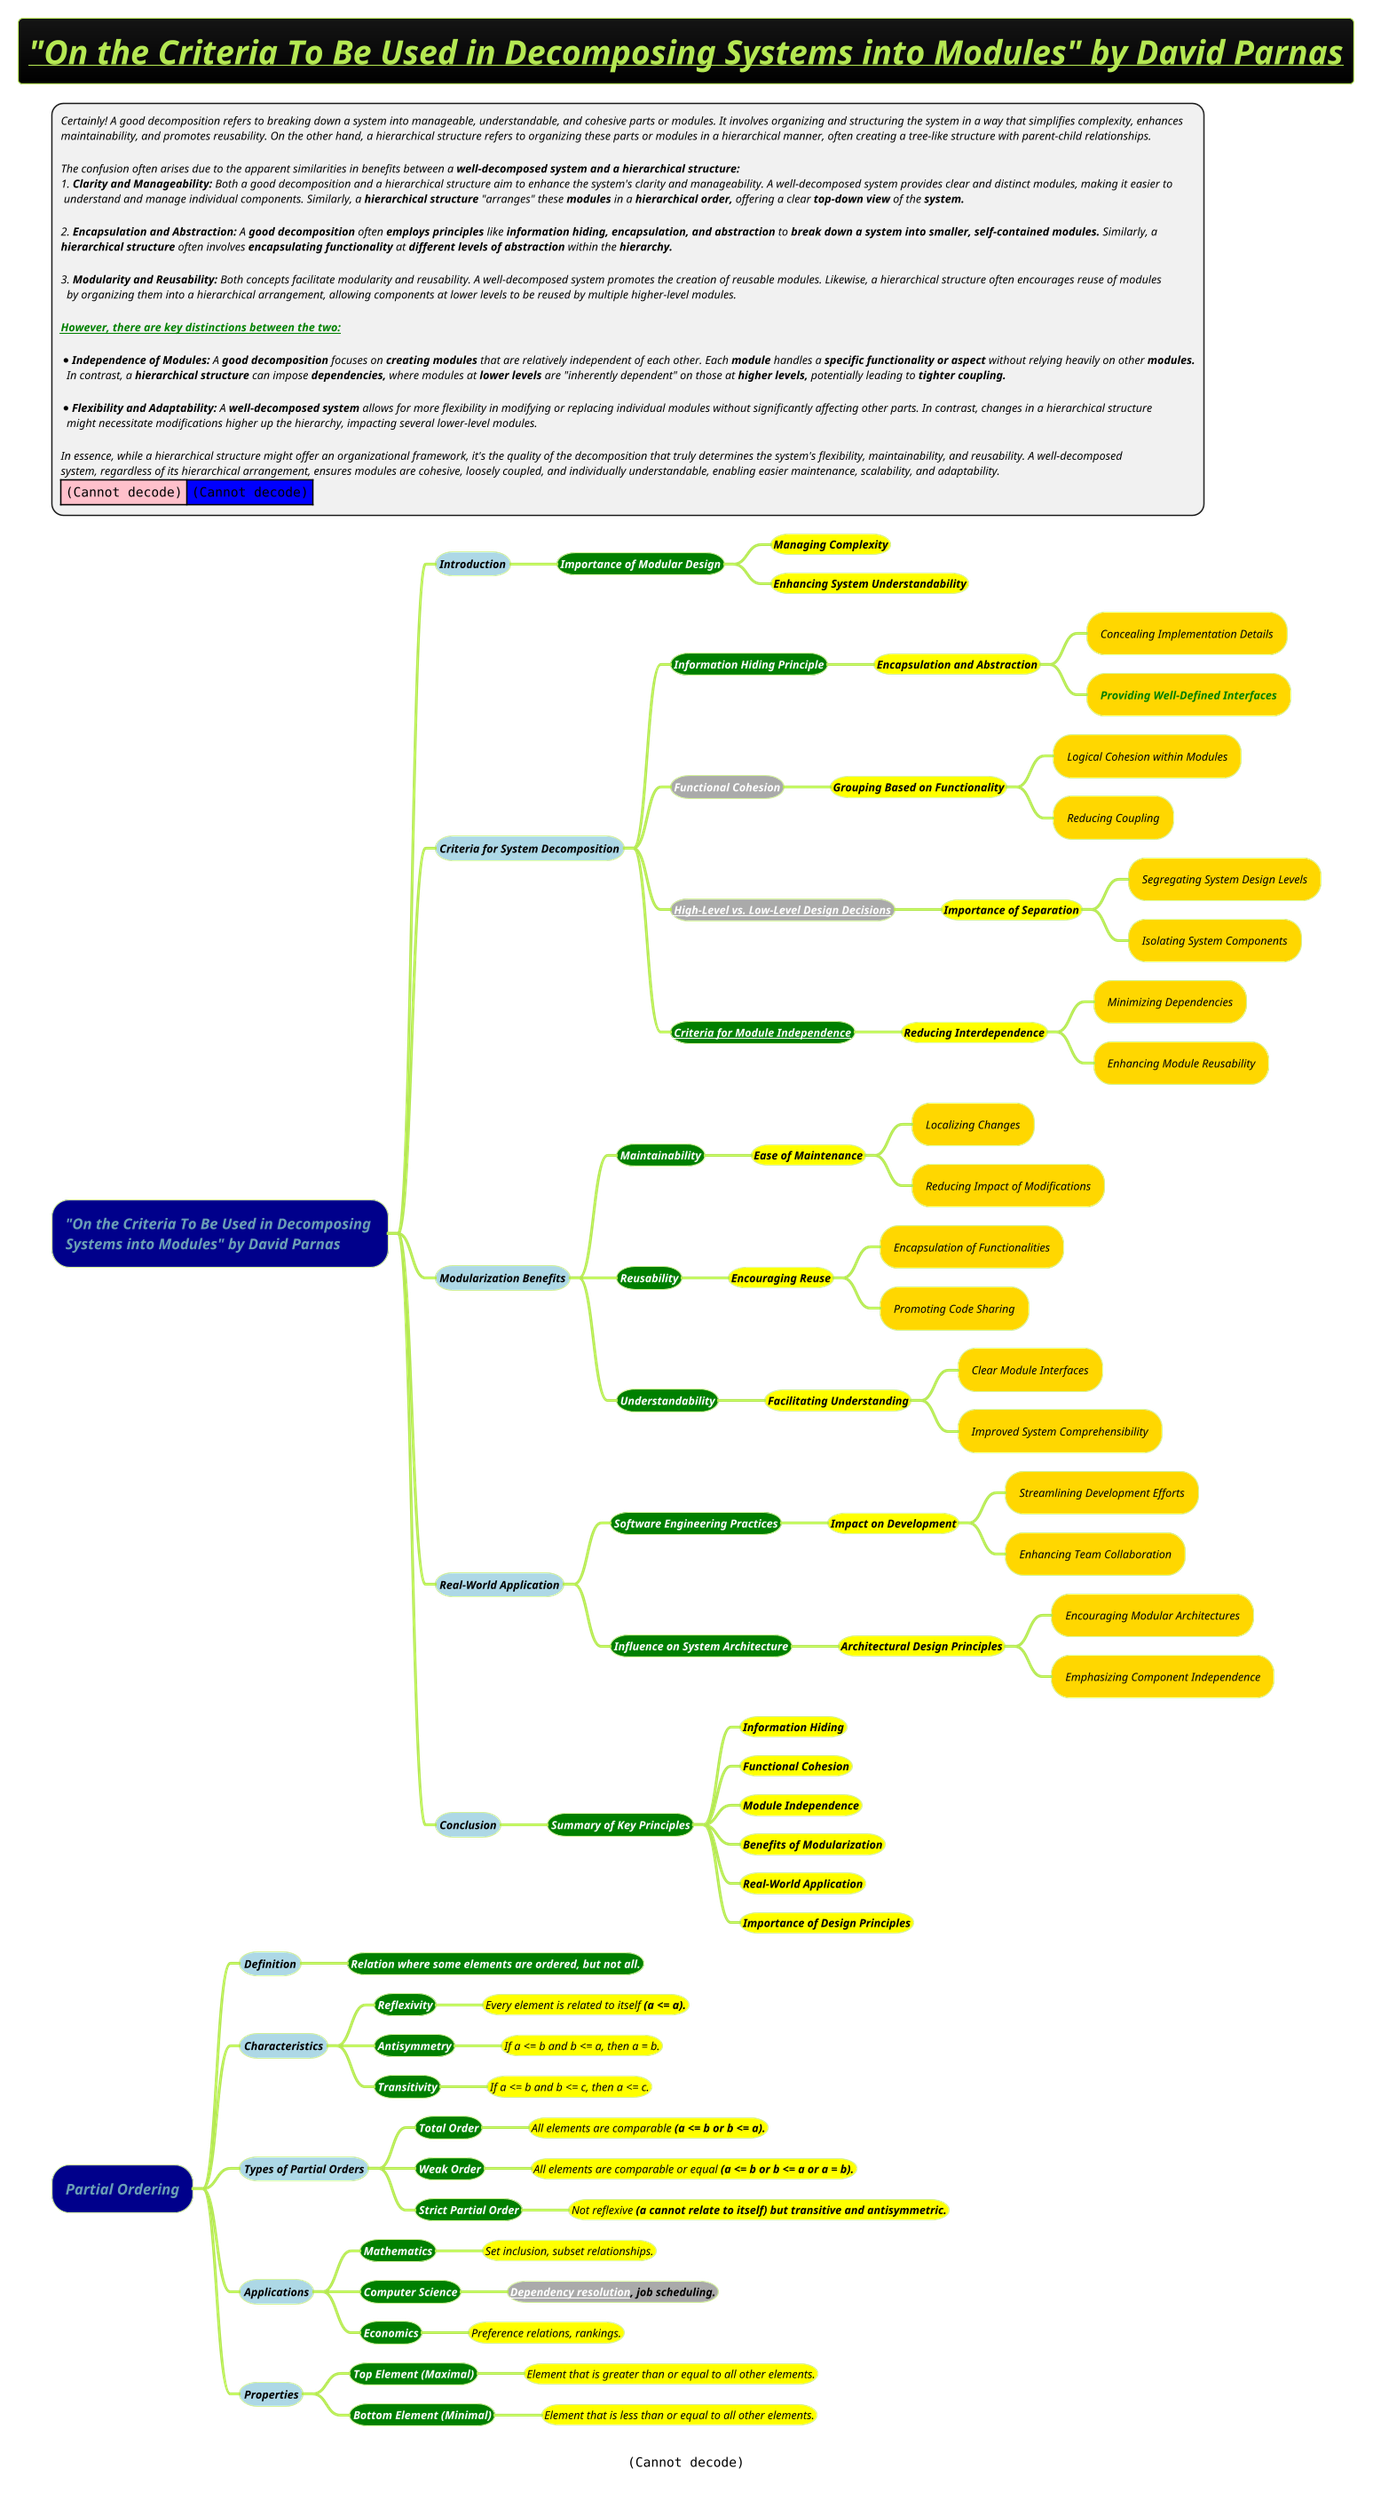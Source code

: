 @startmindmap
title =<i><b><u>"On the Criteria To Be Used in Decomposing Systems into Modules" by David Parnas
caption = <img:images/img_279.png{scale=.93}>
*:<i><color #black><size:12>Certainly! A good decomposition refers to breaking down a system into manageable, understandable, and cohesive parts or modules. It involves organizing and structuring the system in a way that simplifies complexity, enhances
<i><color #black><size:12>maintainability, and promotes reusability. On the other hand, a hierarchical structure refers to organizing these parts or modules in a hierarchical manner, often creating a tree-like structure with parent-child relationships.

<i><color #black><size:12>The confusion often arises due to the apparent similarities in benefits between a <b>well-decomposed system and a hierarchical structure:
<i><color #black><size:12>1. **Clarity and Manageability:** Both a good decomposition and a hierarchical structure aim to enhance the system's clarity and manageability. A well-decomposed system provides clear and distinct modules, making it easier to
<i><color #black><size:12> understand and manage individual components. Similarly, a **hierarchical structure** "arranges" these **modules** in a **hierarchical order,** offering a clear **top-down view** of the <b>system.

<i><color #black><size:12>2. **Encapsulation and Abstraction:** A **good decomposition** often **employs principles** like **information hiding, encapsulation, and abstraction** to **break down a system into smaller, self-contained modules.** Similarly, a
<i><color #black><size:12>**hierarchical structure** often involves **encapsulating functionality** at **different levels of abstraction** within the <b>hierarchy.

<i><color #black><size:12>3. **Modularity and Reusability:** Both concepts facilitate modularity and reusability. A well-decomposed system promotes the creation of reusable modules. Likewise, a hierarchical structure often encourages reuse of modules
<i><color #black><size:12>  by organizing them into a hierarchical arrangement, allowing components at lower levels to be reused by multiple higher-level modules.

<i><color #black><size:12><b><u><color #green>However, there are key distinctions between the two:

*<i><color #black><size:12>**Independence of Modules:** A **good decomposition** focuses on **creating modules** that are relatively independent of each other. Each **module** handles a **specific functionality or aspect** without relying heavily on other <b>modules.
<i><color #black><size:12>  In contrast, a **hierarchical structure** can impose **dependencies,** where modules at **lower levels** are "inherently dependent" on those at **higher levels,** potentially leading to <b>tighter coupling.

*<i><color #black><size:12>**Flexibility and Adaptability:** A **well-decomposed system** allows for more flexibility in modifying or replacing individual modules without significantly affecting other parts. In contrast, changes in a hierarchical structure
<i><color #black><size:12>  might necessitate modifications higher up the hierarchy, impacting several lower-level modules.

<i><color #black><size:12>In essence, while a hierarchical structure might offer an organizational framework, it's the quality of the decomposition that truly determines the system's flexibility, maintainability, and reusability. A well-decomposed
<i><color #black><size:12>system, regardless of its hierarchical arrangement, ensures modules are cohesive, loosely coupled, and individually understandable, enabling easier maintenance, scalability, and adaptability.
|<#pink><img:images/img_281.png{scale=.607}>|<#blue><img:images/img_280.png{scale=.5}>|;

!theme hacker

*[#darkblue] <i>"On the Criteria To Be Used in Decomposing \n<i>Systems into Modules" by David Parnas
**[#lightblue] <i><color #black><size:12>Introduction
***[#green] <b><i><color #white><size:12>Importance of Modular Design
****[#yellow] <i><color #black><size:12><b>Managing Complexity
****[#yellow] <i><color #black><size:12><b>Enhancing System Understandability
**[#lightblue] <i><color #black><size:12>Criteria for System Decomposition
***[#green] <b><i><color #white><size:12>Information Hiding Principle
****[#yellow] <i><color #black><size:12><b>Encapsulation and Abstraction
*****[#gold] <i><color #black><size:12>Concealing Implementation Details
*****[#gold] <i><color #green><size:12><b>Providing Well-Defined Interfaces
***[#a] <b><i><color #white><size:12>Functional Cohesion
****[#yellow] <i><color #black><size:12><b>Grouping Based on Functionality
*****[#gold] <i><color #black><size:12>Logical Cohesion within Modules
*****[#gold] <i><color #black><size:12>Reducing Coupling
***[#a] <b><i><color #white><size:12>[[docs/3-programming-languages/Venkat-Subramaniam/images/img_278.png High-Level vs. Low-Level Design Decisions]]
****[#yellow] <i><color #black><size:12><b>Importance of Separation
*****[#gold] <i><color #black><size:12>Segregating System Design Levels
*****[#gold] <i><color #black><size:12>Isolating System Components
***[#green] <b><i><color #white><size:12>[[docs/3-programming-languages/Venkat-Subramaniam/images/img_279.png Criteria for Module Independence]]
****[#yellow] <i><color #black><size:12><b>Reducing Interdependence
*****[#gold] <i><color #black><size:12>Minimizing Dependencies
*****[#gold] <i><color #black><size:12>Enhancing Module Reusability
**[#lightblue] <i><color #black><size:12>Modularization Benefits
***[#green] <b><i><color #white><size:12>Maintainability
****[#yellow] <i><color #black><size:12><b>Ease of Maintenance
*****[#gold] <i><color #black><size:12>Localizing Changes
*****[#gold] <i><color #black><size:12>Reducing Impact of Modifications
***[#green] <b><i><color #white><size:12>Reusability
****[#yellow] <i><color #black><size:12><b>Encouraging Reuse
*****[#gold] <i><color #black><size:12>Encapsulation of Functionalities
*****[#gold] <i><color #black><size:12>Promoting Code Sharing
***[#green] <b><i><color #white><size:12>Understandability
****[#yellow] <i><color #black><size:12><b>Facilitating Understanding
*****[#gold] <i><color #black><size:12>Clear Module Interfaces
*****[#gold] <i><color #black><size:12>Improved System Comprehensibility
**[#lightblue] <i><color #black><size:12>Real-World Application
***[#green] <b><i><color #white><size:12>Software Engineering Practices
****[#yellow] <i><color #black><size:12><b>Impact on Development
*****[#gold] <i><color #black><size:12>Streamlining Development Efforts
*****[#gold] <i><color #black><size:12>Enhancing Team Collaboration
***[#green] <b><i><color #white><size:12>Influence on System Architecture
****[#yellow] <i><color #black><size:12><b>Architectural Design Principles
*****[#gold] <i><color #black><size:12>Encouraging Modular Architectures
*****[#gold] <i><color #black><size:12>Emphasizing Component Independence
**[#lightblue] <i><color #black><size:12>Conclusion
***[#green] <b><i><color #white><size:12>Summary of Key Principles
****[#yellow] <i><color #black><size:12><b>Information Hiding
****[#yellow] <i><color #black><size:12><b>Functional Cohesion
****[#yellow] <i><color #black><size:12><b>Module Independence
****[#yellow] <i><color #black><size:12><b>Benefits of Modularization
****[#yellow] <i><color #black><size:12><b>Real-World Application
****[#yellow] <i><color #black><size:12><b>Importance of Design Principles


*[#darkblue] <i>Partial Ordering
**[#lightblue] <i><color #black><size:12>Definition
***[#green] <b><i><color #white><size:12>Relation where some elements are ordered, but not all.
**[#lightblue] <i><color #black><size:12>Characteristics
***[#green] <b><i><color #white><size:12>Reflexivity
****[#yellow] <i><color #black><size:12>Every element is related to itself <b>(a <= a).
***[#green] <b><i><color #white><size:12>Antisymmetry
****[#yellow] <i><color #black><size:12>If a <= b and b <= a, then a = b.
***[#green] <b><i><color #white><size:12>Transitivity
****[#yellow] <i><color #black><size:12>If a <= b and b <= c, then a <= c.
**[#lightblue] <i><color #black><size:12>Types of Partial Orders
***[#green] <b><i><color #white><size:12>Total Order
****[#yellow] <i><color #black><size:12>All elements are comparable <b>(a <= b or b <= a).
***[#green] <b><i><color #white><size:12>Weak Order
****[#yellow] <i><color #black><size:12>All elements are comparable or equal <b>(a <= b or b <= a or a = b).
***[#green] <b><i><color #white><size:12>Strict Partial Order
****[#yellow] <i><color #black><size:12>Not reflexive <b>(a cannot relate to itself) but transitive and antisymmetric.
**[#lightblue] <i><color #black><size:12>Applications
***[#green] <b><i><color #white><size:12>Mathematics
****[#yellow] <i><color #black><size:12>Set inclusion, subset relationships.
***[#green] <b><i><color #white><size:12>Computer Science
****[#a] <i><color #black><size:12><b>[[docs/3-programming-languages/Venkat-Subramaniam/Dependency-Resolution.puml Dependency resolution]], job scheduling.
***[#green] <b><i><color #white><size:12>Economics
****[#yellow] <i><color #black><size:12>Preference relations, rankings.
**[#lightblue] <i><color #black><size:12>Properties
***[#green] <b><i><color #white><size:12>Top Element <b>(Maximal)
****[#yellow] <i><color #black><size:12>Element that is greater than or equal to all other elements.
***[#green] <b><i><color #white><size:12>Bottom Element <b>(Minimal)
****[#yellow] <i><color #black><size:12>Element that is less than or equal to all other elements.
@endmindmap
